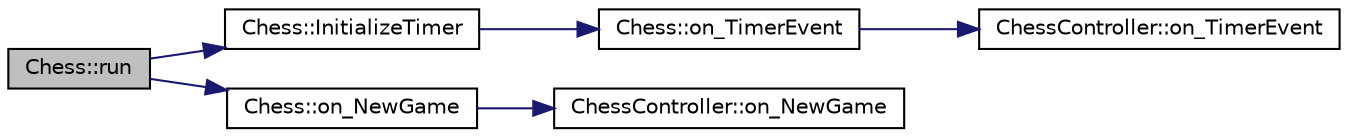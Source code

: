 digraph G
{
  bgcolor="transparent";
  edge [fontname="Helvetica",fontsize="10",labelfontname="Helvetica",labelfontsize="10"];
  node [fontname="Helvetica",fontsize="10",shape=record];
  rankdir=LR;
  Node1 [label="Chess::run",height=0.2,width=0.4,color="black", fillcolor="grey75", style="filled" fontcolor="black"];
  Node1 -> Node2 [color="midnightblue",fontsize="10",style="solid",fontname="Helvetica"];
  Node2 [label="Chess::InitializeTimer",height=0.2,width=0.4,color="black",URL="$de/db7/classChess.html#ad9a5f1c800e8d64325808ff4dc2de107"];
  Node2 -> Node3 [color="midnightblue",fontsize="10",style="solid",fontname="Helvetica"];
  Node3 [label="Chess::on_TimerEvent",height=0.2,width=0.4,color="black",URL="$de/db7/classChess.html#a8b334ae2685bdfe520672eb1d88ea617",tooltip="This method will be called every tenth of a second."];
  Node3 -> Node4 [color="midnightblue",fontsize="10",style="solid",fontname="Helvetica"];
  Node4 [label="ChessController::on_TimerEvent",height=0.2,width=0.4,color="black",URL="$dd/ded/classChessController.html#a9e97b5ee14d0c3428e04c876776292e2",tooltip="Handle when a timer event has been signaled."];
  Node1 -> Node5 [color="midnightblue",fontsize="10",style="solid",fontname="Helvetica"];
  Node5 [label="Chess::on_NewGame",height=0.2,width=0.4,color="black",URL="$de/db7/classChess.html#ac6afdf0d95f9946a22917c317f7f1711",tooltip="Connected to (activated by) ChessGui::signal_new_selected()"];
  Node5 -> Node6 [color="midnightblue",fontsize="10",style="solid",fontname="Helvetica"];
  Node6 [label="ChessController::on_NewGame",height=0.2,width=0.4,color="black",URL="$dd/ded/classChessController.html#a456a00be5d2488d3a8c5c1fe50997f5b",tooltip="Handle when the user selected the new game button."];
}

